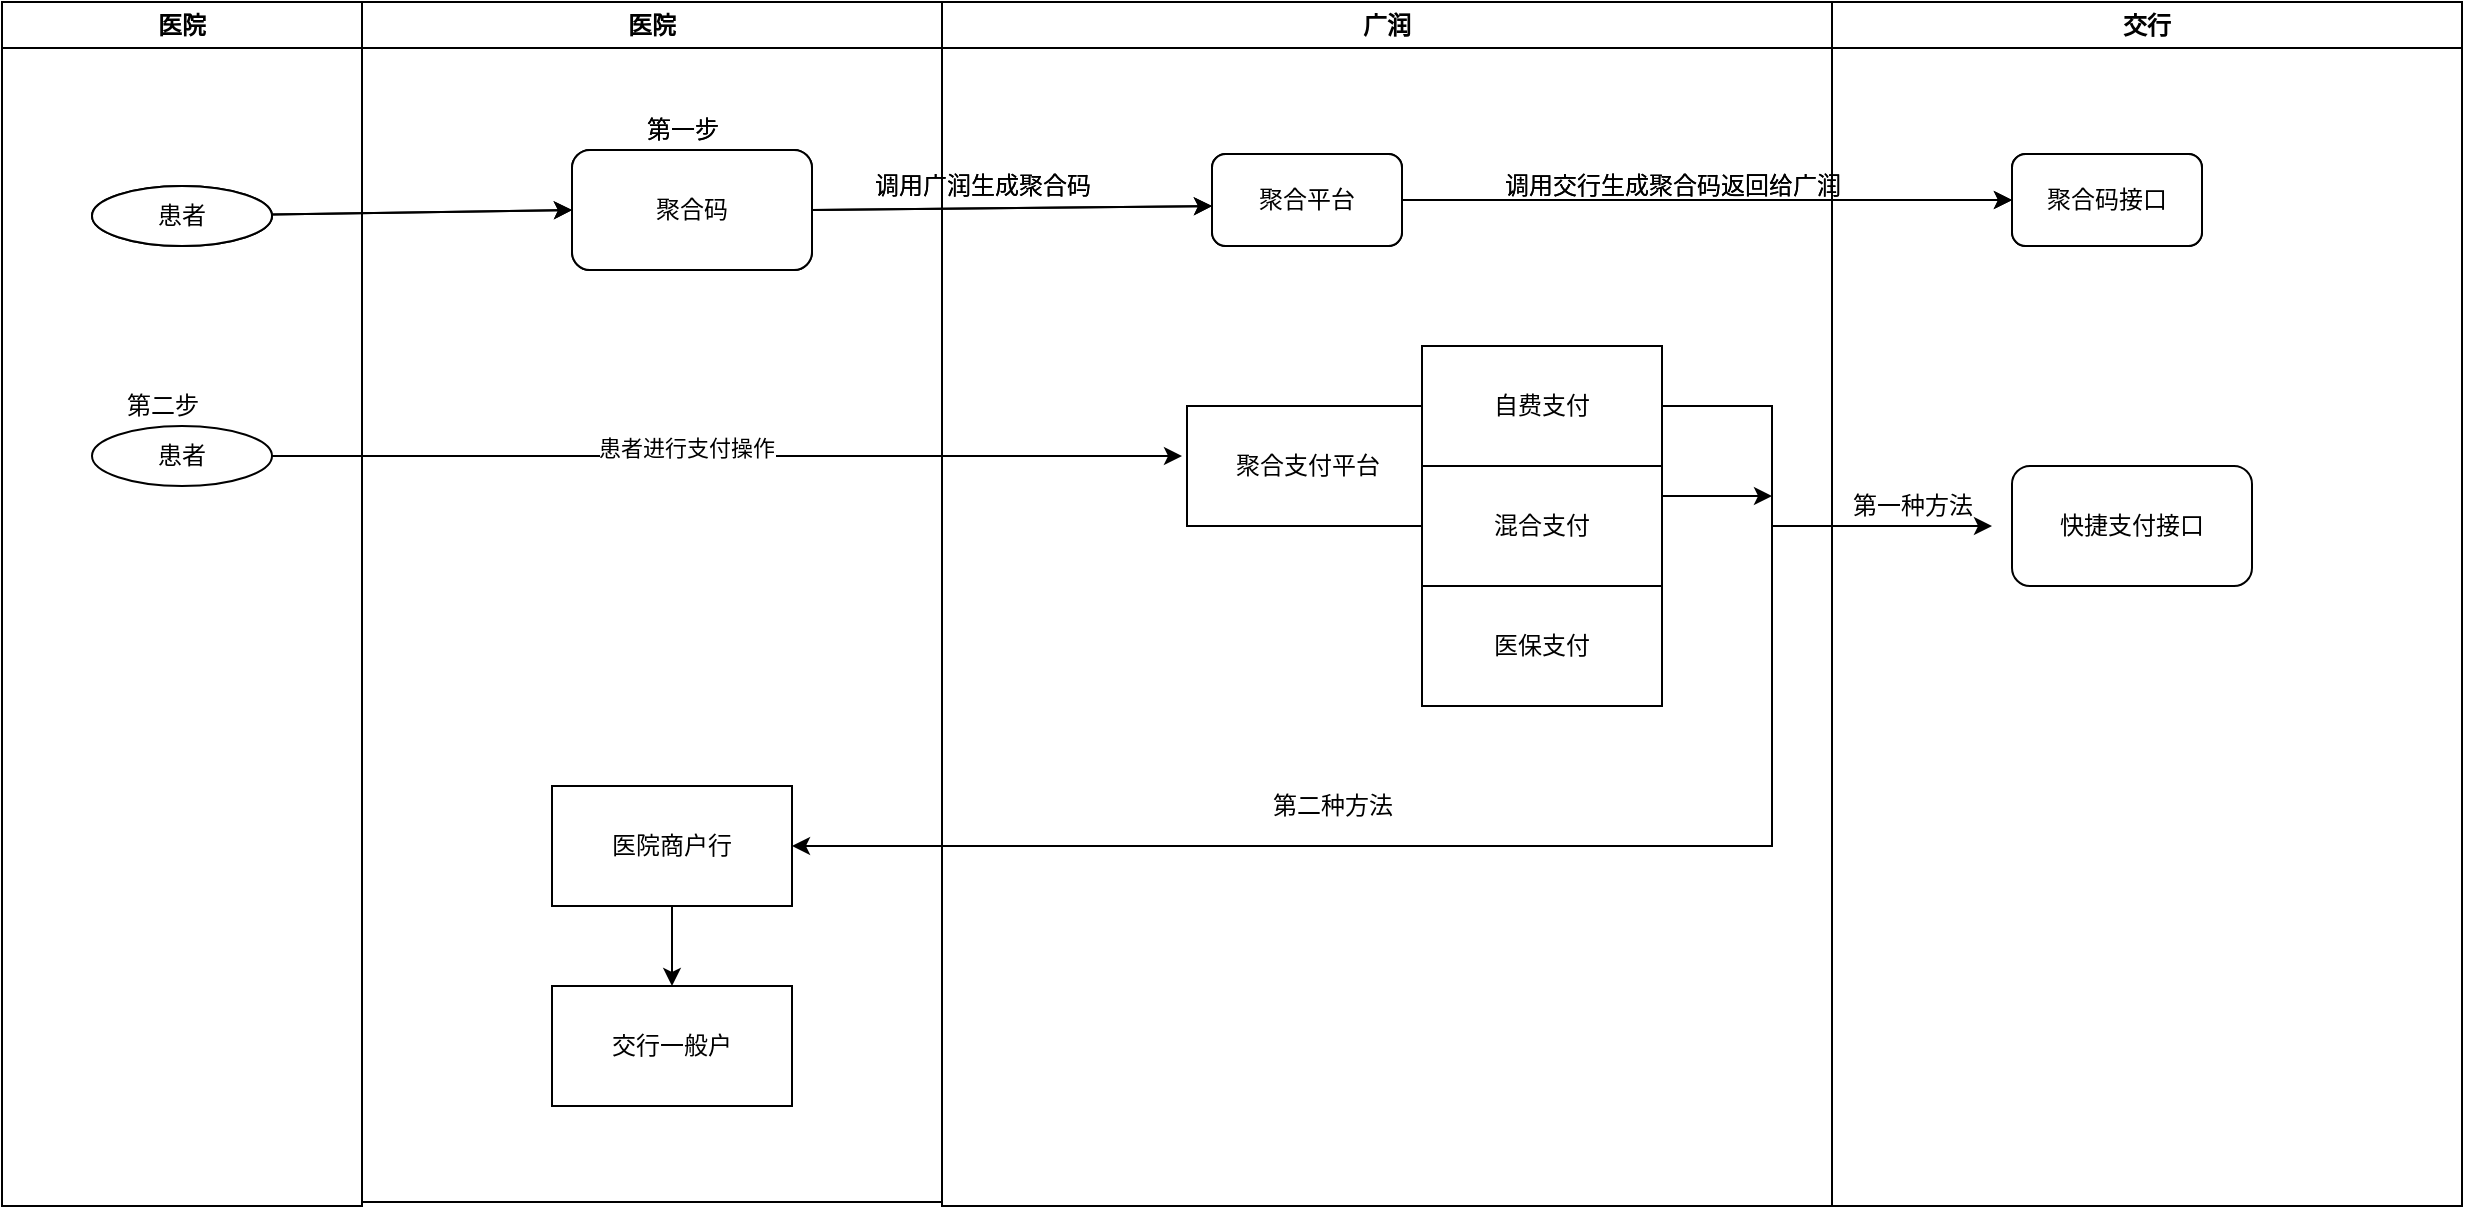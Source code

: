 <mxfile version="15.8.6" type="github">
  <diagram name="Page-1" id="e7e014a7-5840-1c2e-5031-d8a46d1fe8dd">
    <mxGraphModel dx="2591" dy="762" grid="1" gridSize="10" guides="1" tooltips="1" connect="1" arrows="1" fold="1" page="1" pageScale="1" pageWidth="1169" pageHeight="826" background="#ffffff" math="0" shadow="0">
      <root>
        <mxCell id="0" />
        <mxCell id="1" parent="0" />
        <mxCell id="VFODcZ8JSwoLVpJ5h68R-8" value="广润科技" style="swimlane;whiteSpace=wrap" parent="1" vertex="1">
          <mxGeometry x="910" y="128" width="315" height="602" as="geometry">
            <mxRectangle x="910" y="128" width="80" height="23" as="alternateBounds" />
          </mxGeometry>
        </mxCell>
        <mxCell id="VFODcZ8JSwoLVpJ5h68R-9" value="" style="endArrow=classic;html=1;strokeColor=#FF0000;fontColor=#FFFFFF;exitX=0.5;exitY=1;exitDx=0;exitDy=0;entryX=0.5;entryY=0;entryDx=0;entryDy=0;strokeWidth=2;" parent="VFODcZ8JSwoLVpJ5h68R-8" edge="1">
          <mxGeometry width="50" height="50" relative="1" as="geometry">
            <mxPoint x="120" y="171" as="sourcePoint" />
            <mxPoint x="120" y="171" as="targetPoint" />
            <Array as="points" />
          </mxGeometry>
        </mxCell>
        <mxCell id="DpPIe5LsrQuxPPb24lTz-1" value="医院" style="swimlane;whiteSpace=wrap;startSize=23;" parent="1" vertex="1">
          <mxGeometry x="175" y="128" width="290" height="600" as="geometry" />
        </mxCell>
        <mxCell id="xOAtnNTPI9Kn5_C6s09A-5" value="聚合码" style="rounded=1;whiteSpace=wrap;html=1;" parent="DpPIe5LsrQuxPPb24lTz-1" vertex="1">
          <mxGeometry x="105" y="74" width="120" height="60" as="geometry" />
        </mxCell>
        <mxCell id="xOAtnNTPI9Kn5_C6s09A-9" value="第一步" style="text;html=1;align=center;verticalAlign=middle;resizable=0;points=[];autosize=1;strokeColor=none;fillColor=none;" parent="DpPIe5LsrQuxPPb24lTz-1" vertex="1">
          <mxGeometry x="135" y="54" width="50" height="20" as="geometry" />
        </mxCell>
        <mxCell id="xOAtnNTPI9Kn5_C6s09A-18" value="" style="endArrow=classic;html=1;rounded=0;exitX=1;exitY=0.5;exitDx=0;exitDy=0;" parent="DpPIe5LsrQuxPPb24lTz-1" source="xOAtnNTPI9Kn5_C6s09A-5" edge="1">
          <mxGeometry width="50" height="50" relative="1" as="geometry">
            <mxPoint x="225" y="142" as="sourcePoint" />
            <mxPoint x="425" y="102" as="targetPoint" />
          </mxGeometry>
        </mxCell>
        <mxCell id="DpPIe5LsrQuxPPb24lTz-6" value="交行" style="swimlane;whiteSpace=wrap" parent="1" vertex="1">
          <mxGeometry x="910" y="128" width="315" height="602" as="geometry">
            <mxRectangle x="910" y="128" width="80" height="23" as="alternateBounds" />
          </mxGeometry>
        </mxCell>
        <mxCell id="DpPIe5LsrQuxPPb24lTz-7" value="" style="endArrow=classic;html=1;strokeColor=#FF0000;fontColor=#FFFFFF;exitX=0.5;exitY=1;exitDx=0;exitDy=0;entryX=0.5;entryY=0;entryDx=0;entryDy=0;strokeWidth=2;" parent="DpPIe5LsrQuxPPb24lTz-6" edge="1">
          <mxGeometry width="50" height="50" relative="1" as="geometry">
            <mxPoint x="120" y="171" as="sourcePoint" />
            <mxPoint x="120" y="171" as="targetPoint" />
            <Array as="points" />
          </mxGeometry>
        </mxCell>
        <mxCell id="xOAtnNTPI9Kn5_C6s09A-8" value="聚合码接口" style="rounded=1;whiteSpace=wrap;html=1;" parent="DpPIe5LsrQuxPPb24lTz-6" vertex="1">
          <mxGeometry x="90" y="76" width="95" height="46" as="geometry" />
        </mxCell>
        <mxCell id="DpPIe5LsrQuxPPb24lTz-14" value="广润" style="swimlane;whiteSpace=wrap;startSize=23;" parent="1" vertex="1">
          <mxGeometry x="465" y="128" width="445" height="602" as="geometry">
            <mxRectangle x="465" y="128" width="150" height="23" as="alternateBounds" />
          </mxGeometry>
        </mxCell>
        <mxCell id="xOAtnNTPI9Kn5_C6s09A-7" value="聚合平台" style="rounded=1;whiteSpace=wrap;html=1;" parent="DpPIe5LsrQuxPPb24lTz-14" vertex="1">
          <mxGeometry x="135" y="76" width="95" height="46" as="geometry" />
        </mxCell>
        <mxCell id="xOAtnNTPI9Kn5_C6s09A-19" value="调用广润生成聚合码" style="text;html=1;align=center;verticalAlign=middle;resizable=0;points=[];autosize=1;strokeColor=none;fillColor=none;" parent="DpPIe5LsrQuxPPb24lTz-14" vertex="1">
          <mxGeometry x="-40" y="82" width="120" height="20" as="geometry" />
        </mxCell>
        <mxCell id="xOAtnNTPI9Kn5_C6s09A-22" value="聚合支付平台" style="whiteSpace=wrap;html=1;" parent="DpPIe5LsrQuxPPb24lTz-14" vertex="1">
          <mxGeometry x="122.5" y="202" width="120" height="60" as="geometry" />
        </mxCell>
        <mxCell id="xOAtnNTPI9Kn5_C6s09A-10" value="医院" style="swimlane;whiteSpace=wrap;startSize=23;" parent="1" vertex="1">
          <mxGeometry x="-5" y="128" width="180" height="602" as="geometry" />
        </mxCell>
        <mxCell id="xOAtnNTPI9Kn5_C6s09A-13" value="患者" style="ellipse;whiteSpace=wrap;html=1;" parent="xOAtnNTPI9Kn5_C6s09A-10" vertex="1">
          <mxGeometry x="45" y="92" width="90" height="30" as="geometry" />
        </mxCell>
        <mxCell id="xOAtnNTPI9Kn5_C6s09A-14" value="" style="endArrow=classic;html=1;rounded=0;entryX=0;entryY=0.5;entryDx=0;entryDy=0;entryPerimeter=0;" parent="1" source="xOAtnNTPI9Kn5_C6s09A-13" target="xOAtnNTPI9Kn5_C6s09A-5" edge="1">
          <mxGeometry width="50" height="50" relative="1" as="geometry">
            <mxPoint x="140" y="147" as="sourcePoint" />
            <mxPoint x="270" y="232" as="targetPoint" />
          </mxGeometry>
        </mxCell>
        <mxCell id="xOAtnNTPI9Kn5_C6s09A-20" value="" style="endArrow=classic;html=1;rounded=0;entryX=0;entryY=0.5;entryDx=0;entryDy=0;exitX=1;exitY=0.5;exitDx=0;exitDy=0;" parent="1" source="xOAtnNTPI9Kn5_C6s09A-7" target="xOAtnNTPI9Kn5_C6s09A-8" edge="1">
          <mxGeometry width="50" height="50" relative="1" as="geometry">
            <mxPoint x="700" y="270" as="sourcePoint" />
            <mxPoint x="750" y="220" as="targetPoint" />
          </mxGeometry>
        </mxCell>
        <mxCell id="xOAtnNTPI9Kn5_C6s09A-21" value="调用交行生成聚合码返回给广润" style="text;html=1;align=center;verticalAlign=middle;resizable=0;points=[];autosize=1;strokeColor=none;fillColor=none;" parent="1" vertex="1">
          <mxGeometry x="740" y="210" width="180" height="20" as="geometry" />
        </mxCell>
        <mxCell id="1GPpCNet4toCEd_BQFfY-1" value="广润科技" style="swimlane;whiteSpace=wrap" parent="1" vertex="1">
          <mxGeometry x="910" y="128" width="315" height="602" as="geometry">
            <mxRectangle x="910" y="128" width="80" height="23" as="alternateBounds" />
          </mxGeometry>
        </mxCell>
        <mxCell id="1GPpCNet4toCEd_BQFfY-2" value="" style="endArrow=classic;html=1;strokeColor=#FF0000;fontColor=#FFFFFF;exitX=0.5;exitY=1;exitDx=0;exitDy=0;entryX=0.5;entryY=0;entryDx=0;entryDy=0;strokeWidth=2;" parent="1GPpCNet4toCEd_BQFfY-1" edge="1">
          <mxGeometry width="50" height="50" relative="1" as="geometry">
            <mxPoint x="120" y="171" as="sourcePoint" />
            <mxPoint x="120" y="171" as="targetPoint" />
            <Array as="points" />
          </mxGeometry>
        </mxCell>
        <mxCell id="1GPpCNet4toCEd_BQFfY-3" value="医院" style="swimlane;whiteSpace=wrap;startSize=23;" parent="1" vertex="1">
          <mxGeometry x="175" y="128" width="290" height="600" as="geometry" />
        </mxCell>
        <mxCell id="1GPpCNet4toCEd_BQFfY-4" value="聚合码" style="rounded=1;whiteSpace=wrap;html=1;" parent="1GPpCNet4toCEd_BQFfY-3" vertex="1">
          <mxGeometry x="105" y="74" width="120" height="60" as="geometry" />
        </mxCell>
        <mxCell id="1GPpCNet4toCEd_BQFfY-5" value="第一步" style="text;html=1;align=center;verticalAlign=middle;resizable=0;points=[];autosize=1;strokeColor=none;fillColor=none;" parent="1GPpCNet4toCEd_BQFfY-3" vertex="1">
          <mxGeometry x="135" y="54" width="50" height="20" as="geometry" />
        </mxCell>
        <mxCell id="1GPpCNet4toCEd_BQFfY-6" value="" style="endArrow=classic;html=1;rounded=0;exitX=1;exitY=0.5;exitDx=0;exitDy=0;" parent="1GPpCNet4toCEd_BQFfY-3" source="1GPpCNet4toCEd_BQFfY-4" edge="1">
          <mxGeometry width="50" height="50" relative="1" as="geometry">
            <mxPoint x="225" y="142" as="sourcePoint" />
            <mxPoint x="425" y="102" as="targetPoint" />
          </mxGeometry>
        </mxCell>
        <mxCell id="1GPpCNet4toCEd_BQFfY-7" value="医院商户行" style="whiteSpace=wrap;html=1;" parent="1GPpCNet4toCEd_BQFfY-3" vertex="1">
          <mxGeometry x="95" y="392" width="120" height="60" as="geometry" />
        </mxCell>
        <mxCell id="1GPpCNet4toCEd_BQFfY-8" value="交行一般户" style="whiteSpace=wrap;html=1;" parent="1GPpCNet4toCEd_BQFfY-3" vertex="1">
          <mxGeometry x="95" y="492" width="120" height="60" as="geometry" />
        </mxCell>
        <mxCell id="1GPpCNet4toCEd_BQFfY-9" value="" style="endArrow=classic;html=1;rounded=0;exitX=0.5;exitY=1;exitDx=0;exitDy=0;entryX=0.5;entryY=0;entryDx=0;entryDy=0;" parent="1GPpCNet4toCEd_BQFfY-3" source="1GPpCNet4toCEd_BQFfY-7" target="1GPpCNet4toCEd_BQFfY-8" edge="1">
          <mxGeometry width="50" height="50" relative="1" as="geometry">
            <mxPoint x="145" y="532" as="sourcePoint" />
            <mxPoint x="195" y="482" as="targetPoint" />
          </mxGeometry>
        </mxCell>
        <mxCell id="1GPpCNet4toCEd_BQFfY-10" value="交行" style="swimlane;whiteSpace=wrap" parent="1" vertex="1">
          <mxGeometry x="910" y="128" width="315" height="602" as="geometry">
            <mxRectangle x="910" y="128" width="80" height="23" as="alternateBounds" />
          </mxGeometry>
        </mxCell>
        <mxCell id="1GPpCNet4toCEd_BQFfY-11" value="" style="endArrow=classic;html=1;strokeColor=#FF0000;fontColor=#FFFFFF;exitX=0.5;exitY=1;exitDx=0;exitDy=0;entryX=0.5;entryY=0;entryDx=0;entryDy=0;strokeWidth=2;" parent="1GPpCNet4toCEd_BQFfY-10" edge="1">
          <mxGeometry width="50" height="50" relative="1" as="geometry">
            <mxPoint x="120" y="171" as="sourcePoint" />
            <mxPoint x="120" y="171" as="targetPoint" />
            <Array as="points" />
          </mxGeometry>
        </mxCell>
        <mxCell id="1GPpCNet4toCEd_BQFfY-12" value="聚合码接口" style="rounded=1;whiteSpace=wrap;html=1;" parent="1GPpCNet4toCEd_BQFfY-10" vertex="1">
          <mxGeometry x="90" y="76" width="95" height="46" as="geometry" />
        </mxCell>
        <mxCell id="1GPpCNet4toCEd_BQFfY-33" value="快捷支付接口" style="rounded=1;whiteSpace=wrap;html=1;" parent="1GPpCNet4toCEd_BQFfY-10" vertex="1">
          <mxGeometry x="90" y="232" width="120" height="60" as="geometry" />
        </mxCell>
        <mxCell id="1GPpCNet4toCEd_BQFfY-36" value="第一种方法" style="text;html=1;align=center;verticalAlign=middle;resizable=0;points=[];autosize=1;strokeColor=none;fillColor=none;" parent="1GPpCNet4toCEd_BQFfY-10" vertex="1">
          <mxGeometry y="242" width="80" height="20" as="geometry" />
        </mxCell>
        <mxCell id="1GPpCNet4toCEd_BQFfY-13" value="广润" style="swimlane;whiteSpace=wrap;startSize=23;" parent="1" vertex="1">
          <mxGeometry x="465" y="128" width="445" height="602" as="geometry">
            <mxRectangle x="465" y="128" width="150" height="23" as="alternateBounds" />
          </mxGeometry>
        </mxCell>
        <mxCell id="1GPpCNet4toCEd_BQFfY-14" value="聚合平台" style="rounded=1;whiteSpace=wrap;html=1;" parent="1GPpCNet4toCEd_BQFfY-13" vertex="1">
          <mxGeometry x="135" y="76" width="95" height="46" as="geometry" />
        </mxCell>
        <mxCell id="1GPpCNet4toCEd_BQFfY-15" value="调用广润生成聚合码" style="text;html=1;align=center;verticalAlign=middle;resizable=0;points=[];autosize=1;strokeColor=none;fillColor=none;" parent="1GPpCNet4toCEd_BQFfY-13" vertex="1">
          <mxGeometry x="-40" y="82" width="120" height="20" as="geometry" />
        </mxCell>
        <mxCell id="1GPpCNet4toCEd_BQFfY-17" value="自费支付" style="whiteSpace=wrap;html=1;" parent="1GPpCNet4toCEd_BQFfY-13" vertex="1">
          <mxGeometry x="240" y="172" width="120" height="60" as="geometry" />
        </mxCell>
        <mxCell id="1GPpCNet4toCEd_BQFfY-18" value="混合支付" style="whiteSpace=wrap;html=1;" parent="1GPpCNet4toCEd_BQFfY-13" vertex="1">
          <mxGeometry x="240" y="232" width="120" height="60" as="geometry" />
        </mxCell>
        <mxCell id="1GPpCNet4toCEd_BQFfY-19" value="医保支付" style="whiteSpace=wrap;html=1;" parent="1GPpCNet4toCEd_BQFfY-13" vertex="1">
          <mxGeometry x="240" y="292" width="120" height="60" as="geometry" />
        </mxCell>
        <mxCell id="1GPpCNet4toCEd_BQFfY-20" value="" style="endArrow=classic;html=1;rounded=0;exitX=1;exitY=0.25;exitDx=0;exitDy=0;" parent="1GPpCNet4toCEd_BQFfY-13" source="1GPpCNet4toCEd_BQFfY-18" edge="1">
          <mxGeometry width="50" height="50" relative="1" as="geometry">
            <mxPoint x="355" y="302" as="sourcePoint" />
            <mxPoint x="415" y="247" as="targetPoint" />
          </mxGeometry>
        </mxCell>
        <mxCell id="1GPpCNet4toCEd_BQFfY-21" value="医院" style="swimlane;whiteSpace=wrap;startSize=23;" parent="1" vertex="1">
          <mxGeometry x="-5" y="128" width="180" height="602" as="geometry" />
        </mxCell>
        <mxCell id="1GPpCNet4toCEd_BQFfY-22" value="患者" style="ellipse;whiteSpace=wrap;html=1;" parent="1GPpCNet4toCEd_BQFfY-21" vertex="1">
          <mxGeometry x="45" y="92" width="90" height="30" as="geometry" />
        </mxCell>
        <mxCell id="1GPpCNet4toCEd_BQFfY-24" value="患者" style="ellipse;whiteSpace=wrap;html=1;" parent="1GPpCNet4toCEd_BQFfY-21" vertex="1">
          <mxGeometry x="45" y="212" width="90" height="30" as="geometry" />
        </mxCell>
        <mxCell id="xOAtnNTPI9Kn5_C6s09A-23" value="第二步" style="text;html=1;align=center;verticalAlign=middle;resizable=0;points=[];autosize=1;strokeColor=none;fillColor=none;" parent="1GPpCNet4toCEd_BQFfY-21" vertex="1">
          <mxGeometry x="55" y="192" width="50" height="20" as="geometry" />
        </mxCell>
        <mxCell id="1GPpCNet4toCEd_BQFfY-25" value="" style="endArrow=classic;html=1;rounded=0;entryX=0;entryY=0.5;entryDx=0;entryDy=0;entryPerimeter=0;" parent="1" source="1GPpCNet4toCEd_BQFfY-22" target="1GPpCNet4toCEd_BQFfY-4" edge="1">
          <mxGeometry width="50" height="50" relative="1" as="geometry">
            <mxPoint x="140" y="147" as="sourcePoint" />
            <mxPoint x="270" y="232" as="targetPoint" />
          </mxGeometry>
        </mxCell>
        <mxCell id="1GPpCNet4toCEd_BQFfY-26" value="" style="endArrow=classic;html=1;rounded=0;entryX=0;entryY=0.5;entryDx=0;entryDy=0;exitX=1;exitY=0.5;exitDx=0;exitDy=0;" parent="1" source="1GPpCNet4toCEd_BQFfY-14" target="1GPpCNet4toCEd_BQFfY-12" edge="1">
          <mxGeometry width="50" height="50" relative="1" as="geometry">
            <mxPoint x="700" y="270" as="sourcePoint" />
            <mxPoint x="750" y="220" as="targetPoint" />
          </mxGeometry>
        </mxCell>
        <mxCell id="1GPpCNet4toCEd_BQFfY-27" value="调用交行生成聚合码返回给广润" style="text;html=1;align=center;verticalAlign=middle;resizable=0;points=[];autosize=1;strokeColor=none;fillColor=none;" parent="1" vertex="1">
          <mxGeometry x="740" y="210" width="180" height="20" as="geometry" />
        </mxCell>
        <mxCell id="1GPpCNet4toCEd_BQFfY-28" value="" style="endArrow=classic;html=1;rounded=0;entryX=0;entryY=0.5;entryDx=0;entryDy=0;exitX=1;exitY=0.5;exitDx=0;exitDy=0;" parent="1" source="1GPpCNet4toCEd_BQFfY-24" edge="1">
          <mxGeometry width="50" height="50" relative="1" as="geometry">
            <mxPoint x="130" y="400" as="sourcePoint" />
            <mxPoint x="585" y="355" as="targetPoint" />
          </mxGeometry>
        </mxCell>
        <mxCell id="1GPpCNet4toCEd_BQFfY-29" value="患者进行支付操作" style="edgeLabel;html=1;align=center;verticalAlign=middle;resizable=0;points=[];" parent="1GPpCNet4toCEd_BQFfY-28" vertex="1" connectable="0">
          <mxGeometry x="-0.09" y="4" relative="1" as="geometry">
            <mxPoint as="offset" />
          </mxGeometry>
        </mxCell>
        <mxCell id="1GPpCNet4toCEd_BQFfY-30" value="" style="endArrow=classic;html=1;rounded=0;exitX=1;exitY=0.5;exitDx=0;exitDy=0;entryX=1;entryY=0.5;entryDx=0;entryDy=0;" parent="1" source="1GPpCNet4toCEd_BQFfY-17" target="1GPpCNet4toCEd_BQFfY-7" edge="1">
          <mxGeometry width="50" height="50" relative="1" as="geometry">
            <mxPoint x="780" y="430" as="sourcePoint" />
            <mxPoint x="820" y="650" as="targetPoint" />
            <Array as="points">
              <mxPoint x="880" y="330" />
              <mxPoint x="880" y="550" />
            </Array>
          </mxGeometry>
        </mxCell>
        <mxCell id="1GPpCNet4toCEd_BQFfY-31" value="第二种方法" style="text;html=1;align=center;verticalAlign=middle;resizable=0;points=[];autosize=1;strokeColor=none;fillColor=none;" parent="1" vertex="1">
          <mxGeometry x="620" y="520" width="80" height="20" as="geometry" />
        </mxCell>
        <mxCell id="1GPpCNet4toCEd_BQFfY-35" value="" style="endArrow=classic;html=1;rounded=0;" parent="1" edge="1">
          <mxGeometry width="50" height="50" relative="1" as="geometry">
            <mxPoint x="880" y="390" as="sourcePoint" />
            <mxPoint x="990" y="390" as="targetPoint" />
          </mxGeometry>
        </mxCell>
      </root>
    </mxGraphModel>
  </diagram>
</mxfile>
